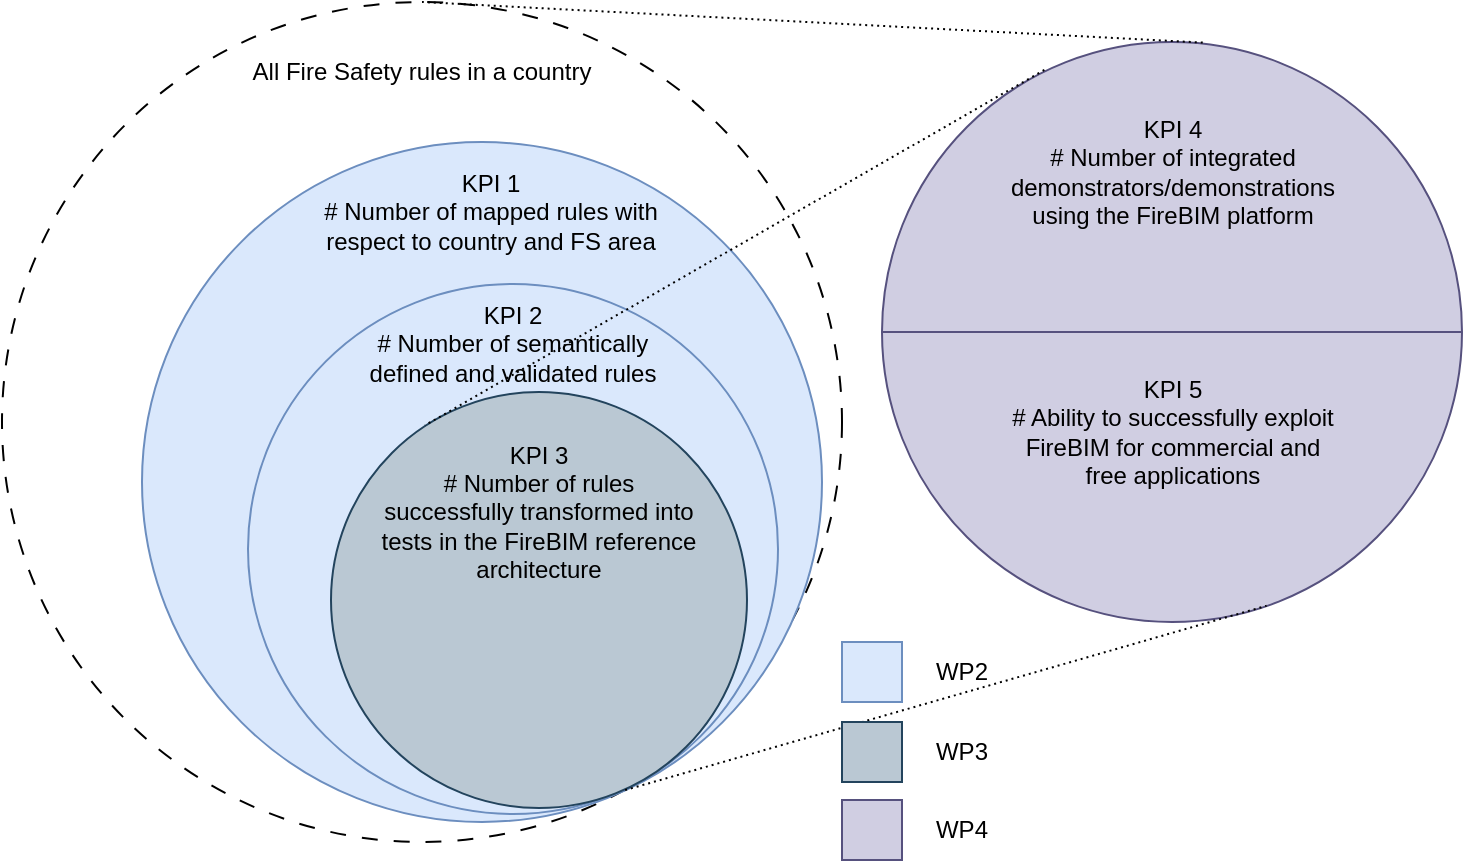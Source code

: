 <mxfile version="24.7.14">
  <diagram name="Page-1" id="g4V48JfugV8F88MqyZwD">
    <mxGraphModel dx="1050" dy="593" grid="1" gridSize="10" guides="1" tooltips="1" connect="1" arrows="1" fold="1" page="1" pageScale="1" pageWidth="850" pageHeight="1100" math="0" shadow="0">
      <root>
        <mxCell id="0" />
        <mxCell id="1" parent="0" />
        <mxCell id="W9p6ML76kCNrYZ5K9d0y-1" value="" style="ellipse;whiteSpace=wrap;html=1;aspect=fixed;dashed=1;dashPattern=8 8;" vertex="1" parent="1">
          <mxGeometry x="140" y="90" width="420" height="420" as="geometry" />
        </mxCell>
        <mxCell id="W9p6ML76kCNrYZ5K9d0y-2" value="All Fire Safety rules in a country" style="text;html=1;align=center;verticalAlign=middle;whiteSpace=wrap;rounded=0;" vertex="1" parent="1">
          <mxGeometry x="245" y="110" width="210" height="30" as="geometry" />
        </mxCell>
        <mxCell id="W9p6ML76kCNrYZ5K9d0y-3" value="" style="ellipse;whiteSpace=wrap;html=1;aspect=fixed;fillColor=#dae8fc;strokeColor=#6c8ebf;" vertex="1" parent="1">
          <mxGeometry x="210" y="160" width="340" height="340" as="geometry" />
        </mxCell>
        <mxCell id="W9p6ML76kCNrYZ5K9d0y-4" value="KPI 1&lt;br&gt;# Number of mapped rules with respect to country and FS area" style="text;html=1;align=center;verticalAlign=middle;whiteSpace=wrap;rounded=0;" vertex="1" parent="1">
          <mxGeometry x="297.5" y="180" width="172.5" height="30" as="geometry" />
        </mxCell>
        <mxCell id="W9p6ML76kCNrYZ5K9d0y-5" value="" style="ellipse;whiteSpace=wrap;html=1;aspect=fixed;fillColor=#dae8fc;strokeColor=#6c8ebf;" vertex="1" parent="1">
          <mxGeometry x="263" y="231" width="265" height="265" as="geometry" />
        </mxCell>
        <mxCell id="W9p6ML76kCNrYZ5K9d0y-6" value="KPI 2&lt;br&gt;# Number of semantically defined and validated rules" style="text;html=1;align=center;verticalAlign=middle;whiteSpace=wrap;rounded=0;" vertex="1" parent="1">
          <mxGeometry x="313" y="246" width="165" height="30" as="geometry" />
        </mxCell>
        <mxCell id="W9p6ML76kCNrYZ5K9d0y-7" value="" style="ellipse;whiteSpace=wrap;html=1;aspect=fixed;fillColor=#bac8d3;strokeColor=#23445d;" vertex="1" parent="1">
          <mxGeometry x="304.5" y="285" width="208" height="208" as="geometry" />
        </mxCell>
        <mxCell id="W9p6ML76kCNrYZ5K9d0y-8" value="KPI 3&lt;br&gt;# Number of rules successfully transformed into tests in the FireBIM&amp;nbsp;reference architecture" style="text;html=1;align=center;verticalAlign=middle;whiteSpace=wrap;rounded=0;" vertex="1" parent="1">
          <mxGeometry x="326" y="330" width="165" height="30" as="geometry" />
        </mxCell>
        <mxCell id="W9p6ML76kCNrYZ5K9d0y-12" value="" style="ellipse;whiteSpace=wrap;html=1;aspect=fixed;fillColor=#d0cee2;strokeColor=#56517e;" vertex="1" parent="1">
          <mxGeometry x="580" y="110" width="290" height="290" as="geometry" />
        </mxCell>
        <mxCell id="W9p6ML76kCNrYZ5K9d0y-13" value="" style="endArrow=none;html=1;rounded=0;entryX=0.226;entryY=0.08;entryDx=0;entryDy=0;exitX=0.28;exitY=0.048;exitDx=0;exitDy=0;entryPerimeter=0;exitPerimeter=0;strokeWidth=1;dashed=1;strokeColor=default;dashPattern=1 2;" edge="1" parent="1" source="W9p6ML76kCNrYZ5K9d0y-12" target="W9p6ML76kCNrYZ5K9d0y-7">
          <mxGeometry width="50" height="50" relative="1" as="geometry">
            <mxPoint x="400" y="330" as="sourcePoint" />
            <mxPoint x="450" y="280" as="targetPoint" />
          </mxGeometry>
        </mxCell>
        <mxCell id="W9p6ML76kCNrYZ5K9d0y-14" value="" style="endArrow=none;html=1;rounded=0;exitX=0.707;exitY=0.957;exitDx=0;exitDy=0;exitPerimeter=0;entryX=0.663;entryY=0.972;entryDx=0;entryDy=0;entryPerimeter=0;strokeWidth=1;dashed=1;strokeColor=default;dashPattern=1 2;" edge="1" parent="1" source="W9p6ML76kCNrYZ5K9d0y-7" target="W9p6ML76kCNrYZ5K9d0y-12">
          <mxGeometry width="50" height="50" relative="1" as="geometry">
            <mxPoint x="400" y="330" as="sourcePoint" />
            <mxPoint x="450" y="280" as="targetPoint" />
          </mxGeometry>
        </mxCell>
        <mxCell id="W9p6ML76kCNrYZ5K9d0y-9" value="" style="rounded=0;whiteSpace=wrap;html=1;fillColor=#dae8fc;strokeColor=#6c8ebf;" vertex="1" parent="1">
          <mxGeometry x="560" y="410" width="30" height="30" as="geometry" />
        </mxCell>
        <mxCell id="W9p6ML76kCNrYZ5K9d0y-10" value="" style="rounded=0;whiteSpace=wrap;html=1;fillColor=#bac8d3;strokeColor=#23445d;" vertex="1" parent="1">
          <mxGeometry x="560" y="450" width="30" height="30" as="geometry" />
        </mxCell>
        <mxCell id="W9p6ML76kCNrYZ5K9d0y-11" value="" style="rounded=0;whiteSpace=wrap;html=1;fillColor=#d0cee2;strokeColor=#56517e;" vertex="1" parent="1">
          <mxGeometry x="560" y="489" width="30" height="30" as="geometry" />
        </mxCell>
        <mxCell id="W9p6ML76kCNrYZ5K9d0y-15" value="KPI 4&lt;br&gt;# Number of integrated demonstrators/demonstrations using the FireBIM platform" style="text;html=1;align=center;verticalAlign=middle;whiteSpace=wrap;rounded=0;" vertex="1" parent="1">
          <mxGeometry x="642.5" y="160" width="165" height="30" as="geometry" />
        </mxCell>
        <mxCell id="W9p6ML76kCNrYZ5K9d0y-16" value="KPI 5&lt;br&gt;# Ability to successfully exploit FireBIM for commercial and free applications" style="text;html=1;align=center;verticalAlign=middle;whiteSpace=wrap;rounded=0;" vertex="1" parent="1">
          <mxGeometry x="642.5" y="290" width="165" height="30" as="geometry" />
        </mxCell>
        <mxCell id="W9p6ML76kCNrYZ5K9d0y-17" value="WP2" style="text;html=1;align=center;verticalAlign=middle;whiteSpace=wrap;rounded=0;" vertex="1" parent="1">
          <mxGeometry x="590" y="410" width="60" height="30" as="geometry" />
        </mxCell>
        <mxCell id="W9p6ML76kCNrYZ5K9d0y-18" value="WP3" style="text;html=1;align=center;verticalAlign=middle;whiteSpace=wrap;rounded=0;" vertex="1" parent="1">
          <mxGeometry x="590" y="450" width="60" height="30" as="geometry" />
        </mxCell>
        <mxCell id="W9p6ML76kCNrYZ5K9d0y-19" value="WP4" style="text;html=1;align=center;verticalAlign=middle;whiteSpace=wrap;rounded=0;" vertex="1" parent="1">
          <mxGeometry x="590" y="489" width="60" height="30" as="geometry" />
        </mxCell>
        <mxCell id="W9p6ML76kCNrYZ5K9d0y-20" value="" style="endArrow=none;html=1;rounded=0;entryX=0.5;entryY=0;entryDx=0;entryDy=0;strokeWidth=1;exitX=0.553;exitY=0.001;exitDx=0;exitDy=0;exitPerimeter=0;dashed=1;strokeColor=default;dashPattern=1 2;" edge="1" parent="1" source="W9p6ML76kCNrYZ5K9d0y-12" target="W9p6ML76kCNrYZ5K9d0y-1">
          <mxGeometry width="50" height="50" relative="1" as="geometry">
            <mxPoint x="730" y="107" as="sourcePoint" />
            <mxPoint x="362" y="312" as="targetPoint" />
          </mxGeometry>
        </mxCell>
        <mxCell id="W9p6ML76kCNrYZ5K9d0y-21" value="" style="endArrow=none;html=1;rounded=0;entryX=0;entryY=0.5;entryDx=0;entryDy=0;exitX=1;exitY=0.5;exitDx=0;exitDy=0;fillColor=#d0cee2;strokeColor=#56517e;" edge="1" parent="1" source="W9p6ML76kCNrYZ5K9d0y-12" target="W9p6ML76kCNrYZ5K9d0y-12">
          <mxGeometry width="50" height="50" relative="1" as="geometry">
            <mxPoint x="400" y="330" as="sourcePoint" />
            <mxPoint x="450" y="280" as="targetPoint" />
          </mxGeometry>
        </mxCell>
      </root>
    </mxGraphModel>
  </diagram>
</mxfile>
